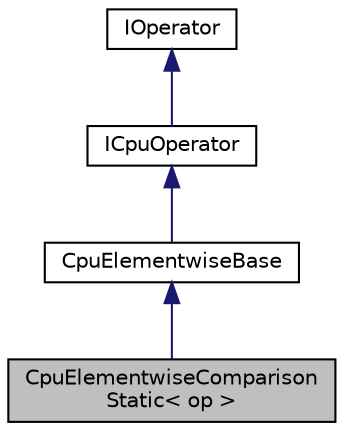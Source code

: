 digraph "CpuElementwiseComparisonStatic&lt; op &gt;"
{
 // LATEX_PDF_SIZE
  edge [fontname="Helvetica",fontsize="10",labelfontname="Helvetica",labelfontsize="10"];
  node [fontname="Helvetica",fontsize="10",shape=record];
  Node1 [label="CpuElementwiseComparison\lStatic\< op \>",height=0.2,width=0.4,color="black", fillcolor="grey75", style="filled", fontcolor="black",tooltip="Basic function to run cpu::kernels::CpuComparisonKernel."];
  Node2 -> Node1 [dir="back",color="midnightblue",fontsize="10",style="solid",fontname="Helvetica"];
  Node2 [label="CpuElementwiseBase",height=0.2,width=0.4,color="black", fillcolor="white", style="filled",URL="$classarm__compute_1_1cpu_1_1_cpu_elementwise_base.xhtml",tooltip=" "];
  Node3 -> Node2 [dir="back",color="midnightblue",fontsize="10",style="solid",fontname="Helvetica"];
  Node3 [label="ICpuOperator",height=0.2,width=0.4,color="black", fillcolor="white", style="filled",URL="$classarm__compute_1_1experimental_1_1_i_n_e_operator.xhtml",tooltip="Basic interface for functions which have a single async CPU kernel."];
  Node4 -> Node3 [dir="back",color="midnightblue",fontsize="10",style="solid",fontname="Helvetica"];
  Node4 [label="IOperator",height=0.2,width=0.4,color="black", fillcolor="white", style="filled",URL="$classarm__compute_1_1experimental_1_1_i_operator.xhtml",tooltip="Base class for all async functions."];
}
